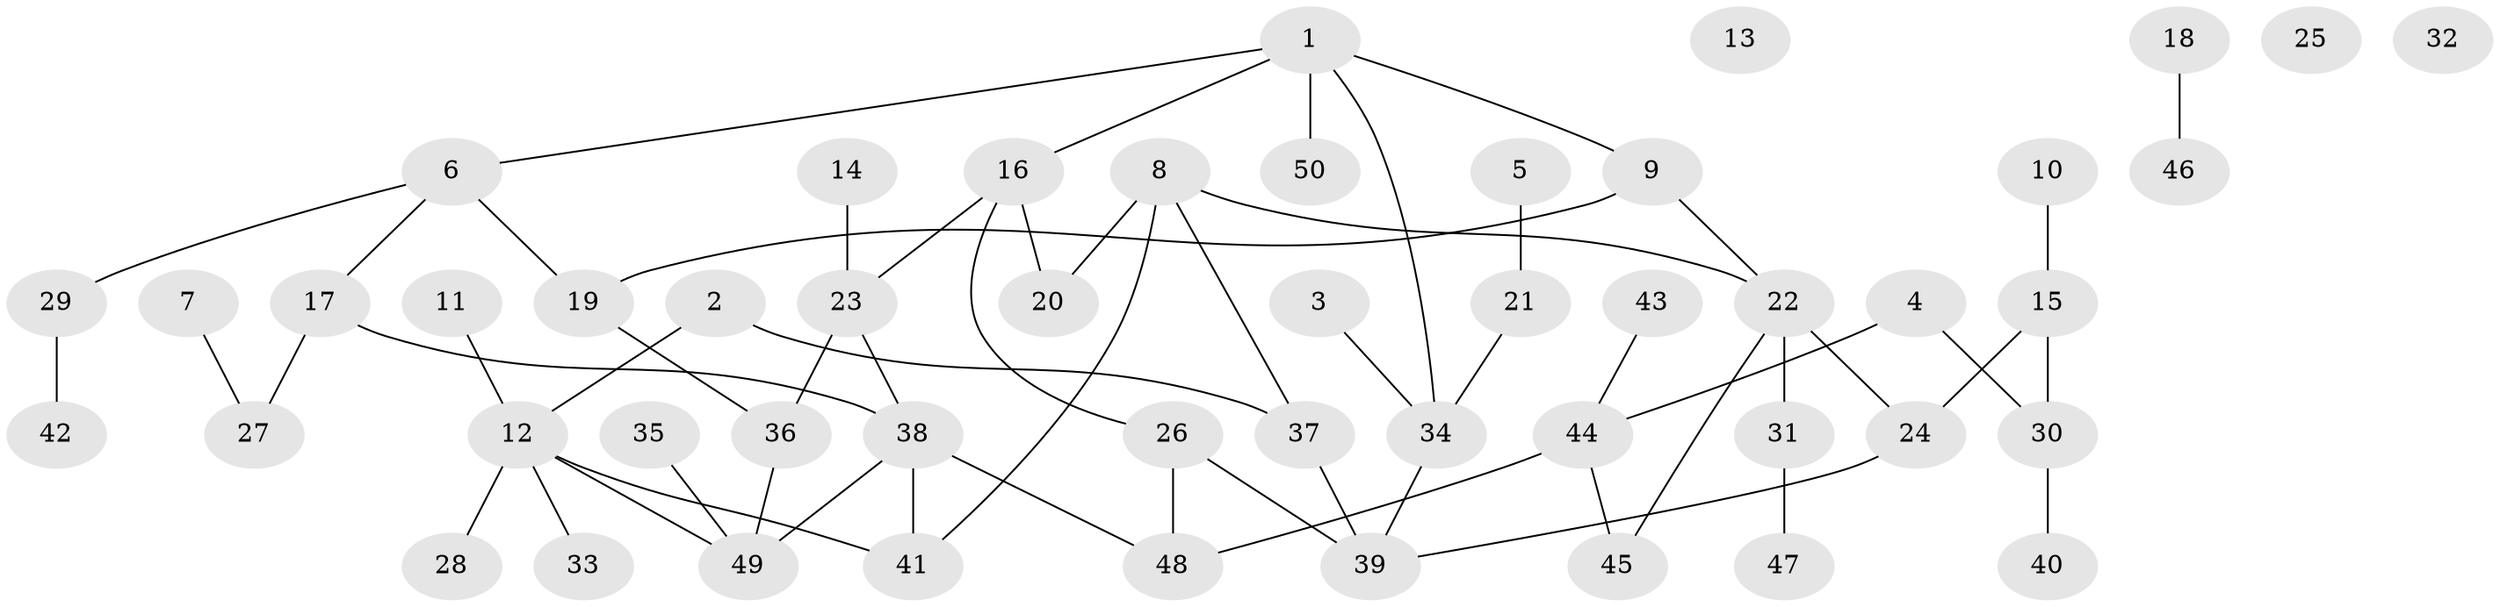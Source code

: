 // coarse degree distribution, {4: 0.0967741935483871, 3: 0.16129032258064516, 1: 0.25806451612903225, 2: 0.12903225806451613, 5: 0.16129032258064516, 6: 0.06451612903225806, 0: 0.12903225806451613}
// Generated by graph-tools (version 1.1) at 2025/41/03/06/25 10:41:19]
// undirected, 50 vertices, 59 edges
graph export_dot {
graph [start="1"]
  node [color=gray90,style=filled];
  1;
  2;
  3;
  4;
  5;
  6;
  7;
  8;
  9;
  10;
  11;
  12;
  13;
  14;
  15;
  16;
  17;
  18;
  19;
  20;
  21;
  22;
  23;
  24;
  25;
  26;
  27;
  28;
  29;
  30;
  31;
  32;
  33;
  34;
  35;
  36;
  37;
  38;
  39;
  40;
  41;
  42;
  43;
  44;
  45;
  46;
  47;
  48;
  49;
  50;
  1 -- 6;
  1 -- 9;
  1 -- 16;
  1 -- 34;
  1 -- 50;
  2 -- 12;
  2 -- 37;
  3 -- 34;
  4 -- 30;
  4 -- 44;
  5 -- 21;
  6 -- 17;
  6 -- 19;
  6 -- 29;
  7 -- 27;
  8 -- 20;
  8 -- 22;
  8 -- 37;
  8 -- 41;
  9 -- 19;
  9 -- 22;
  10 -- 15;
  11 -- 12;
  12 -- 28;
  12 -- 33;
  12 -- 41;
  12 -- 49;
  14 -- 23;
  15 -- 24;
  15 -- 30;
  16 -- 20;
  16 -- 23;
  16 -- 26;
  17 -- 27;
  17 -- 38;
  18 -- 46;
  19 -- 36;
  21 -- 34;
  22 -- 24;
  22 -- 31;
  22 -- 45;
  23 -- 36;
  23 -- 38;
  24 -- 39;
  26 -- 39;
  26 -- 48;
  29 -- 42;
  30 -- 40;
  31 -- 47;
  34 -- 39;
  35 -- 49;
  36 -- 49;
  37 -- 39;
  38 -- 41;
  38 -- 48;
  38 -- 49;
  43 -- 44;
  44 -- 45;
  44 -- 48;
}
